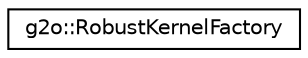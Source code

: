 digraph "Graphical Class Hierarchy"
{
  edge [fontname="Helvetica",fontsize="10",labelfontname="Helvetica",labelfontsize="10"];
  node [fontname="Helvetica",fontsize="10",shape=record];
  rankdir="LR";
  Node0 [label="g2o::RobustKernelFactory",height=0.2,width=0.4,color="black", fillcolor="white", style="filled",URL="$classg2o_1_1_robust_kernel_factory.html",tooltip="create robust kernels based on their human readable name "];
}
